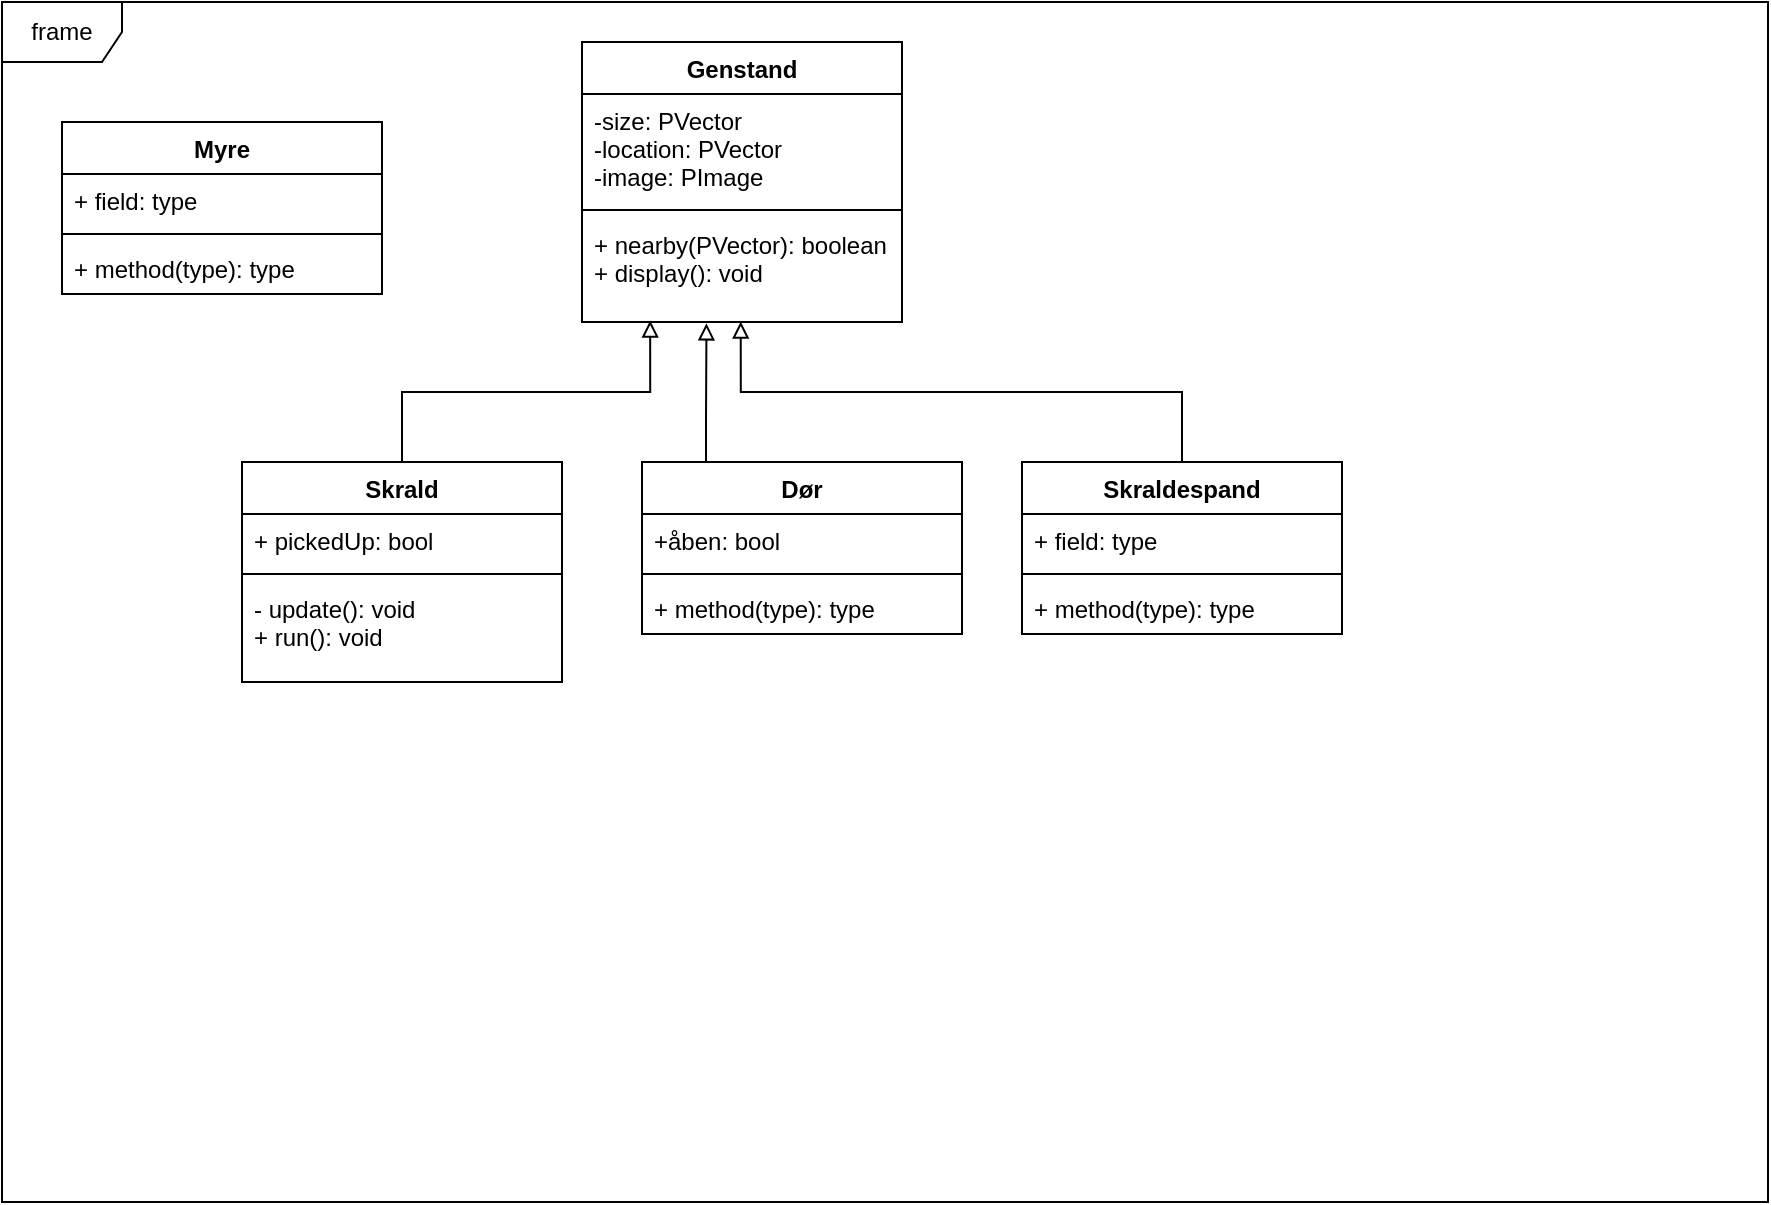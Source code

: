 <mxfile version="20.4.0" type="device"><diagram id="nmX5PnsHeOLbUTcJwYrG" name="Side-1"><mxGraphModel dx="621" dy="327" grid="1" gridSize="10" guides="1" tooltips="1" connect="1" arrows="1" fold="1" page="1" pageScale="1" pageWidth="827" pageHeight="1169" math="0" shadow="0"><root><mxCell id="0"/><mxCell id="1" parent="0"/><mxCell id="dFrYuiImcw91dDWgZw2d-1" value="frame" style="shape=umlFrame;whiteSpace=wrap;html=1;" vertex="1" parent="1"><mxGeometry x="160" y="20" width="883" height="600" as="geometry"/></mxCell><mxCell id="dFrYuiImcw91dDWgZw2d-2" value="Myre" style="swimlane;fontStyle=1;align=center;verticalAlign=top;childLayout=stackLayout;horizontal=1;startSize=26;horizontalStack=0;resizeParent=1;resizeParentMax=0;resizeLast=0;collapsible=1;marginBottom=0;" vertex="1" parent="1"><mxGeometry x="190" y="80" width="160" height="86" as="geometry"/></mxCell><mxCell id="dFrYuiImcw91dDWgZw2d-3" value="+ field: type" style="text;strokeColor=none;fillColor=none;align=left;verticalAlign=top;spacingLeft=4;spacingRight=4;overflow=hidden;rotatable=0;points=[[0,0.5],[1,0.5]];portConstraint=eastwest;" vertex="1" parent="dFrYuiImcw91dDWgZw2d-2"><mxGeometry y="26" width="160" height="26" as="geometry"/></mxCell><mxCell id="dFrYuiImcw91dDWgZw2d-4" value="" style="line;strokeWidth=1;fillColor=none;align=left;verticalAlign=middle;spacingTop=-1;spacingLeft=3;spacingRight=3;rotatable=0;labelPosition=right;points=[];portConstraint=eastwest;strokeColor=inherit;" vertex="1" parent="dFrYuiImcw91dDWgZw2d-2"><mxGeometry y="52" width="160" height="8" as="geometry"/></mxCell><mxCell id="dFrYuiImcw91dDWgZw2d-5" value="+ method(type): type" style="text;strokeColor=none;fillColor=none;align=left;verticalAlign=top;spacingLeft=4;spacingRight=4;overflow=hidden;rotatable=0;points=[[0,0.5],[1,0.5]];portConstraint=eastwest;" vertex="1" parent="dFrYuiImcw91dDWgZw2d-2"><mxGeometry y="60" width="160" height="26" as="geometry"/></mxCell><mxCell id="dFrYuiImcw91dDWgZw2d-18" style="edgeStyle=orthogonalEdgeStyle;rounded=0;orthogonalLoop=1;jettySize=auto;html=1;entryX=0.496;entryY=0.996;entryDx=0;entryDy=0;entryPerimeter=0;endArrow=block;endFill=0;" edge="1" parent="1" source="dFrYuiImcw91dDWgZw2d-6" target="dFrYuiImcw91dDWgZw2d-17"><mxGeometry relative="1" as="geometry"/></mxCell><mxCell id="dFrYuiImcw91dDWgZw2d-6" value="Skraldespand" style="swimlane;fontStyle=1;align=center;verticalAlign=top;childLayout=stackLayout;horizontal=1;startSize=26;horizontalStack=0;resizeParent=1;resizeParentMax=0;resizeLast=0;collapsible=1;marginBottom=0;" vertex="1" parent="1"><mxGeometry x="670" y="250" width="160" height="86" as="geometry"/></mxCell><mxCell id="dFrYuiImcw91dDWgZw2d-7" value="+ field: type" style="text;strokeColor=none;fillColor=none;align=left;verticalAlign=top;spacingLeft=4;spacingRight=4;overflow=hidden;rotatable=0;points=[[0,0.5],[1,0.5]];portConstraint=eastwest;" vertex="1" parent="dFrYuiImcw91dDWgZw2d-6"><mxGeometry y="26" width="160" height="26" as="geometry"/></mxCell><mxCell id="dFrYuiImcw91dDWgZw2d-8" value="" style="line;strokeWidth=1;fillColor=none;align=left;verticalAlign=middle;spacingTop=-1;spacingLeft=3;spacingRight=3;rotatable=0;labelPosition=right;points=[];portConstraint=eastwest;strokeColor=inherit;" vertex="1" parent="dFrYuiImcw91dDWgZw2d-6"><mxGeometry y="52" width="160" height="8" as="geometry"/></mxCell><mxCell id="dFrYuiImcw91dDWgZw2d-9" value="+ method(type): type" style="text;strokeColor=none;fillColor=none;align=left;verticalAlign=top;spacingLeft=4;spacingRight=4;overflow=hidden;rotatable=0;points=[[0,0.5],[1,0.5]];portConstraint=eastwest;" vertex="1" parent="dFrYuiImcw91dDWgZw2d-6"><mxGeometry y="60" width="160" height="26" as="geometry"/></mxCell><mxCell id="dFrYuiImcw91dDWgZw2d-19" style="edgeStyle=orthogonalEdgeStyle;rounded=0;orthogonalLoop=1;jettySize=auto;html=1;entryX=0.389;entryY=1.013;entryDx=0;entryDy=0;entryPerimeter=0;endArrow=block;endFill=0;" edge="1" parent="1" source="dFrYuiImcw91dDWgZw2d-10" target="dFrYuiImcw91dDWgZw2d-17"><mxGeometry relative="1" as="geometry"><Array as="points"><mxPoint x="512" y="230"/><mxPoint x="512" y="230"/></Array></mxGeometry></mxCell><mxCell id="dFrYuiImcw91dDWgZw2d-10" value="Dør" style="swimlane;fontStyle=1;align=center;verticalAlign=top;childLayout=stackLayout;horizontal=1;startSize=26;horizontalStack=0;resizeParent=1;resizeParentMax=0;resizeLast=0;collapsible=1;marginBottom=0;" vertex="1" parent="1"><mxGeometry x="480" y="250" width="160" height="86" as="geometry"/></mxCell><mxCell id="dFrYuiImcw91dDWgZw2d-11" value="+åben: bool" style="text;strokeColor=none;fillColor=none;align=left;verticalAlign=top;spacingLeft=4;spacingRight=4;overflow=hidden;rotatable=0;points=[[0,0.5],[1,0.5]];portConstraint=eastwest;" vertex="1" parent="dFrYuiImcw91dDWgZw2d-10"><mxGeometry y="26" width="160" height="26" as="geometry"/></mxCell><mxCell id="dFrYuiImcw91dDWgZw2d-12" value="" style="line;strokeWidth=1;fillColor=none;align=left;verticalAlign=middle;spacingTop=-1;spacingLeft=3;spacingRight=3;rotatable=0;labelPosition=right;points=[];portConstraint=eastwest;strokeColor=inherit;" vertex="1" parent="dFrYuiImcw91dDWgZw2d-10"><mxGeometry y="52" width="160" height="8" as="geometry"/></mxCell><mxCell id="dFrYuiImcw91dDWgZw2d-13" value="+ method(type): type" style="text;strokeColor=none;fillColor=none;align=left;verticalAlign=top;spacingLeft=4;spacingRight=4;overflow=hidden;rotatable=0;points=[[0,0.5],[1,0.5]];portConstraint=eastwest;" vertex="1" parent="dFrYuiImcw91dDWgZw2d-10"><mxGeometry y="60" width="160" height="26" as="geometry"/></mxCell><mxCell id="dFrYuiImcw91dDWgZw2d-14" value="Genstand" style="swimlane;fontStyle=1;align=center;verticalAlign=top;childLayout=stackLayout;horizontal=1;startSize=26;horizontalStack=0;resizeParent=1;resizeParentMax=0;resizeLast=0;collapsible=1;marginBottom=0;" vertex="1" parent="1"><mxGeometry x="450" y="40" width="160" height="140" as="geometry"/></mxCell><mxCell id="dFrYuiImcw91dDWgZw2d-15" value="-size: PVector&#10;-location: PVector&#10;-image: PImage" style="text;strokeColor=none;fillColor=none;align=left;verticalAlign=top;spacingLeft=4;spacingRight=4;overflow=hidden;rotatable=0;points=[[0,0.5],[1,0.5]];portConstraint=eastwest;" vertex="1" parent="dFrYuiImcw91dDWgZw2d-14"><mxGeometry y="26" width="160" height="54" as="geometry"/></mxCell><mxCell id="dFrYuiImcw91dDWgZw2d-16" value="" style="line;strokeWidth=1;fillColor=none;align=left;verticalAlign=middle;spacingTop=-1;spacingLeft=3;spacingRight=3;rotatable=0;labelPosition=right;points=[];portConstraint=eastwest;strokeColor=inherit;" vertex="1" parent="dFrYuiImcw91dDWgZw2d-14"><mxGeometry y="80" width="160" height="8" as="geometry"/></mxCell><mxCell id="dFrYuiImcw91dDWgZw2d-17" value="+ nearby(PVector): boolean&#10;+ display(): void" style="text;strokeColor=none;fillColor=none;align=left;verticalAlign=top;spacingLeft=4;spacingRight=4;overflow=hidden;rotatable=0;points=[[0,0.5],[1,0.5]];portConstraint=eastwest;" vertex="1" parent="dFrYuiImcw91dDWgZw2d-14"><mxGeometry y="88" width="160" height="52" as="geometry"/></mxCell><mxCell id="dFrYuiImcw91dDWgZw2d-24" style="edgeStyle=orthogonalEdgeStyle;rounded=0;orthogonalLoop=1;jettySize=auto;html=1;entryX=0.213;entryY=0.985;entryDx=0;entryDy=0;entryPerimeter=0;endArrow=block;endFill=0;" edge="1" parent="1" source="dFrYuiImcw91dDWgZw2d-20" target="dFrYuiImcw91dDWgZw2d-17"><mxGeometry relative="1" as="geometry"/></mxCell><mxCell id="dFrYuiImcw91dDWgZw2d-20" value="Skrald" style="swimlane;fontStyle=1;align=center;verticalAlign=top;childLayout=stackLayout;horizontal=1;startSize=26;horizontalStack=0;resizeParent=1;resizeParentMax=0;resizeLast=0;collapsible=1;marginBottom=0;" vertex="1" parent="1"><mxGeometry x="280" y="250" width="160" height="110" as="geometry"/></mxCell><mxCell id="dFrYuiImcw91dDWgZw2d-21" value="+ pickedUp: bool" style="text;strokeColor=none;fillColor=none;align=left;verticalAlign=top;spacingLeft=4;spacingRight=4;overflow=hidden;rotatable=0;points=[[0,0.5],[1,0.5]];portConstraint=eastwest;" vertex="1" parent="dFrYuiImcw91dDWgZw2d-20"><mxGeometry y="26" width="160" height="26" as="geometry"/></mxCell><mxCell id="dFrYuiImcw91dDWgZw2d-22" value="" style="line;strokeWidth=1;fillColor=none;align=left;verticalAlign=middle;spacingTop=-1;spacingLeft=3;spacingRight=3;rotatable=0;labelPosition=right;points=[];portConstraint=eastwest;strokeColor=inherit;" vertex="1" parent="dFrYuiImcw91dDWgZw2d-20"><mxGeometry y="52" width="160" height="8" as="geometry"/></mxCell><mxCell id="dFrYuiImcw91dDWgZw2d-23" value="- update(): void&#10;+ run(): void" style="text;strokeColor=none;fillColor=none;align=left;verticalAlign=top;spacingLeft=4;spacingRight=4;overflow=hidden;rotatable=0;points=[[0,0.5],[1,0.5]];portConstraint=eastwest;" vertex="1" parent="dFrYuiImcw91dDWgZw2d-20"><mxGeometry y="60" width="160" height="50" as="geometry"/></mxCell></root></mxGraphModel></diagram></mxfile>